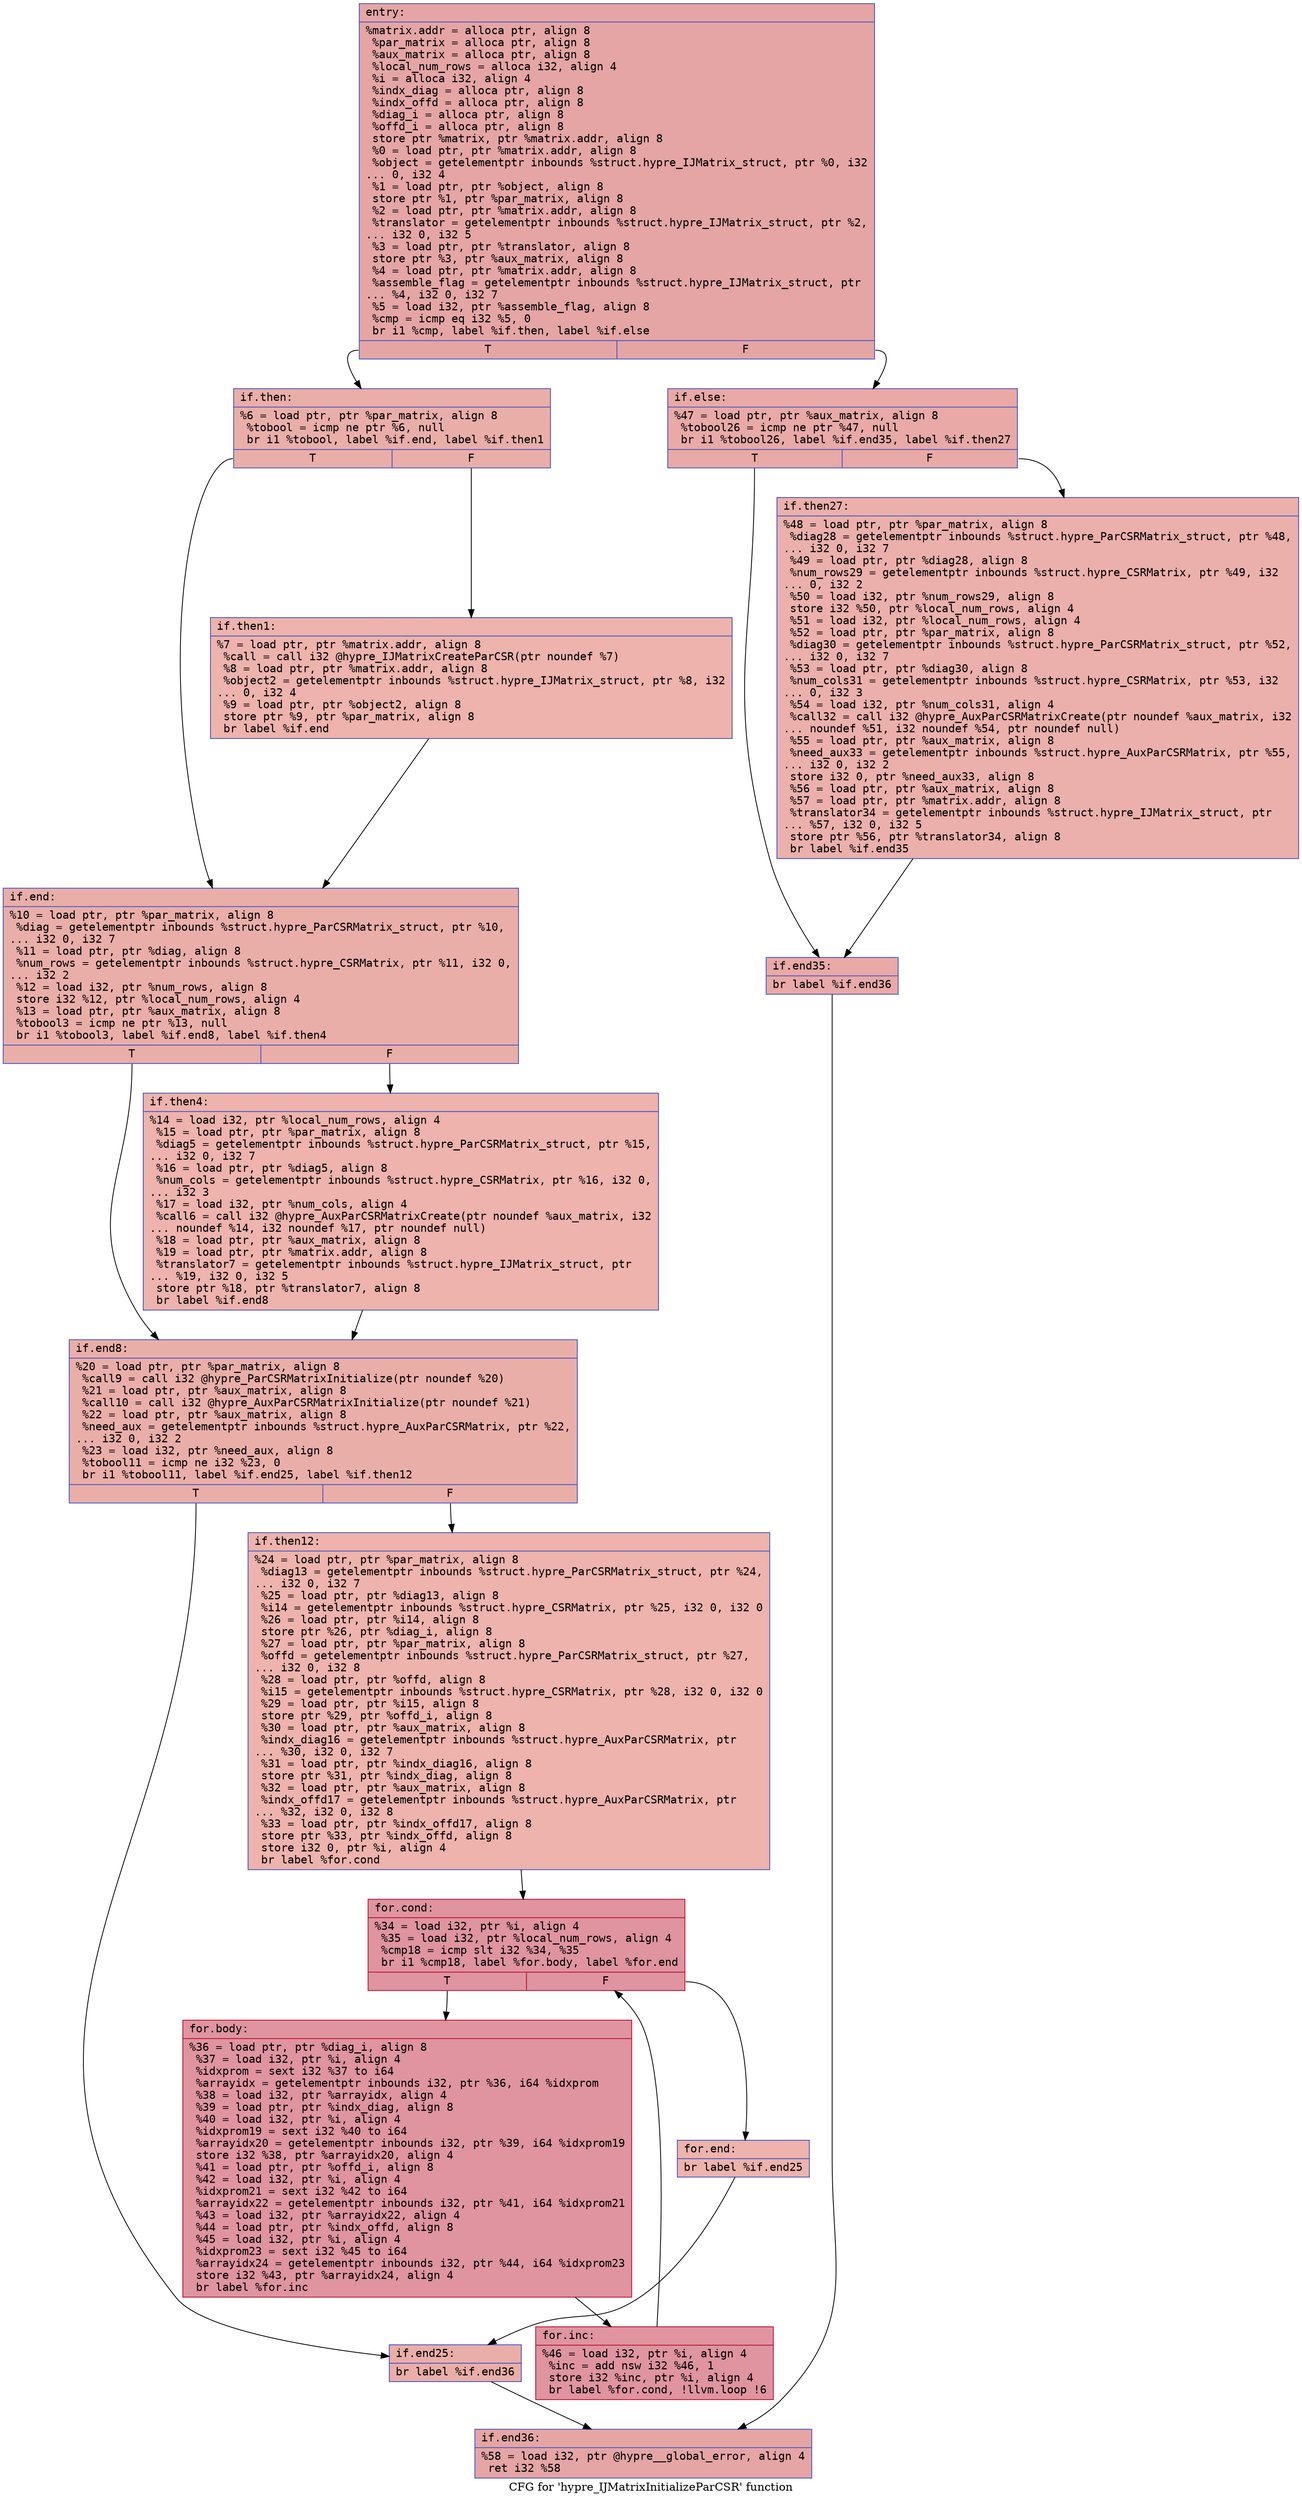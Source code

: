 digraph "CFG for 'hypre_IJMatrixInitializeParCSR' function" {
	label="CFG for 'hypre_IJMatrixInitializeParCSR' function";

	Node0x564083258a90 [shape=record,color="#3d50c3ff", style=filled, fillcolor="#c5333470" fontname="Courier",label="{entry:\l|  %matrix.addr = alloca ptr, align 8\l  %par_matrix = alloca ptr, align 8\l  %aux_matrix = alloca ptr, align 8\l  %local_num_rows = alloca i32, align 4\l  %i = alloca i32, align 4\l  %indx_diag = alloca ptr, align 8\l  %indx_offd = alloca ptr, align 8\l  %diag_i = alloca ptr, align 8\l  %offd_i = alloca ptr, align 8\l  store ptr %matrix, ptr %matrix.addr, align 8\l  %0 = load ptr, ptr %matrix.addr, align 8\l  %object = getelementptr inbounds %struct.hypre_IJMatrix_struct, ptr %0, i32\l... 0, i32 4\l  %1 = load ptr, ptr %object, align 8\l  store ptr %1, ptr %par_matrix, align 8\l  %2 = load ptr, ptr %matrix.addr, align 8\l  %translator = getelementptr inbounds %struct.hypre_IJMatrix_struct, ptr %2,\l... i32 0, i32 5\l  %3 = load ptr, ptr %translator, align 8\l  store ptr %3, ptr %aux_matrix, align 8\l  %4 = load ptr, ptr %matrix.addr, align 8\l  %assemble_flag = getelementptr inbounds %struct.hypre_IJMatrix_struct, ptr\l... %4, i32 0, i32 7\l  %5 = load i32, ptr %assemble_flag, align 8\l  %cmp = icmp eq i32 %5, 0\l  br i1 %cmp, label %if.then, label %if.else\l|{<s0>T|<s1>F}}"];
	Node0x564083258a90:s0 -> Node0x5640832599b0[tooltip="entry -> if.then\nProbability 37.50%" ];
	Node0x564083258a90:s1 -> Node0x564083259a20[tooltip="entry -> if.else\nProbability 62.50%" ];
	Node0x5640832599b0 [shape=record,color="#3d50c3ff", style=filled, fillcolor="#d0473d70" fontname="Courier",label="{if.then:\l|  %6 = load ptr, ptr %par_matrix, align 8\l  %tobool = icmp ne ptr %6, null\l  br i1 %tobool, label %if.end, label %if.then1\l|{<s0>T|<s1>F}}"];
	Node0x5640832599b0:s0 -> Node0x564083259c70[tooltip="if.then -> if.end\nProbability 62.50%" ];
	Node0x5640832599b0:s1 -> Node0x564083259ce0[tooltip="if.then -> if.then1\nProbability 37.50%" ];
	Node0x564083259ce0 [shape=record,color="#3d50c3ff", style=filled, fillcolor="#d6524470" fontname="Courier",label="{if.then1:\l|  %7 = load ptr, ptr %matrix.addr, align 8\l  %call = call i32 @hypre_IJMatrixCreateParCSR(ptr noundef %7)\l  %8 = load ptr, ptr %matrix.addr, align 8\l  %object2 = getelementptr inbounds %struct.hypre_IJMatrix_struct, ptr %8, i32\l... 0, i32 4\l  %9 = load ptr, ptr %object2, align 8\l  store ptr %9, ptr %par_matrix, align 8\l  br label %if.end\l}"];
	Node0x564083259ce0 -> Node0x564083259c70[tooltip="if.then1 -> if.end\nProbability 100.00%" ];
	Node0x564083259c70 [shape=record,color="#3d50c3ff", style=filled, fillcolor="#d0473d70" fontname="Courier",label="{if.end:\l|  %10 = load ptr, ptr %par_matrix, align 8\l  %diag = getelementptr inbounds %struct.hypre_ParCSRMatrix_struct, ptr %10,\l... i32 0, i32 7\l  %11 = load ptr, ptr %diag, align 8\l  %num_rows = getelementptr inbounds %struct.hypre_CSRMatrix, ptr %11, i32 0,\l... i32 2\l  %12 = load i32, ptr %num_rows, align 8\l  store i32 %12, ptr %local_num_rows, align 4\l  %13 = load ptr, ptr %aux_matrix, align 8\l  %tobool3 = icmp ne ptr %13, null\l  br i1 %tobool3, label %if.end8, label %if.then4\l|{<s0>T|<s1>F}}"];
	Node0x564083259c70:s0 -> Node0x56408325ab60[tooltip="if.end -> if.end8\nProbability 62.50%" ];
	Node0x564083259c70:s1 -> Node0x56408325abd0[tooltip="if.end -> if.then4\nProbability 37.50%" ];
	Node0x56408325abd0 [shape=record,color="#3d50c3ff", style=filled, fillcolor="#d6524470" fontname="Courier",label="{if.then4:\l|  %14 = load i32, ptr %local_num_rows, align 4\l  %15 = load ptr, ptr %par_matrix, align 8\l  %diag5 = getelementptr inbounds %struct.hypre_ParCSRMatrix_struct, ptr %15,\l... i32 0, i32 7\l  %16 = load ptr, ptr %diag5, align 8\l  %num_cols = getelementptr inbounds %struct.hypre_CSRMatrix, ptr %16, i32 0,\l... i32 3\l  %17 = load i32, ptr %num_cols, align 4\l  %call6 = call i32 @hypre_AuxParCSRMatrixCreate(ptr noundef %aux_matrix, i32\l... noundef %14, i32 noundef %17, ptr noundef null)\l  %18 = load ptr, ptr %aux_matrix, align 8\l  %19 = load ptr, ptr %matrix.addr, align 8\l  %translator7 = getelementptr inbounds %struct.hypre_IJMatrix_struct, ptr\l... %19, i32 0, i32 5\l  store ptr %18, ptr %translator7, align 8\l  br label %if.end8\l}"];
	Node0x56408325abd0 -> Node0x56408325ab60[tooltip="if.then4 -> if.end8\nProbability 100.00%" ];
	Node0x56408325ab60 [shape=record,color="#3d50c3ff", style=filled, fillcolor="#d0473d70" fontname="Courier",label="{if.end8:\l|  %20 = load ptr, ptr %par_matrix, align 8\l  %call9 = call i32 @hypre_ParCSRMatrixInitialize(ptr noundef %20)\l  %21 = load ptr, ptr %aux_matrix, align 8\l  %call10 = call i32 @hypre_AuxParCSRMatrixInitialize(ptr noundef %21)\l  %22 = load ptr, ptr %aux_matrix, align 8\l  %need_aux = getelementptr inbounds %struct.hypre_AuxParCSRMatrix, ptr %22,\l... i32 0, i32 2\l  %23 = load i32, ptr %need_aux, align 8\l  %tobool11 = icmp ne i32 %23, 0\l  br i1 %tobool11, label %if.end25, label %if.then12\l|{<s0>T|<s1>F}}"];
	Node0x56408325ab60:s0 -> Node0x56408325bc40[tooltip="if.end8 -> if.end25\nProbability 62.50%" ];
	Node0x56408325ab60:s1 -> Node0x56408325bd20[tooltip="if.end8 -> if.then12\nProbability 37.50%" ];
	Node0x56408325bd20 [shape=record,color="#3d50c3ff", style=filled, fillcolor="#d6524470" fontname="Courier",label="{if.then12:\l|  %24 = load ptr, ptr %par_matrix, align 8\l  %diag13 = getelementptr inbounds %struct.hypre_ParCSRMatrix_struct, ptr %24,\l... i32 0, i32 7\l  %25 = load ptr, ptr %diag13, align 8\l  %i14 = getelementptr inbounds %struct.hypre_CSRMatrix, ptr %25, i32 0, i32 0\l  %26 = load ptr, ptr %i14, align 8\l  store ptr %26, ptr %diag_i, align 8\l  %27 = load ptr, ptr %par_matrix, align 8\l  %offd = getelementptr inbounds %struct.hypre_ParCSRMatrix_struct, ptr %27,\l... i32 0, i32 8\l  %28 = load ptr, ptr %offd, align 8\l  %i15 = getelementptr inbounds %struct.hypre_CSRMatrix, ptr %28, i32 0, i32 0\l  %29 = load ptr, ptr %i15, align 8\l  store ptr %29, ptr %offd_i, align 8\l  %30 = load ptr, ptr %aux_matrix, align 8\l  %indx_diag16 = getelementptr inbounds %struct.hypre_AuxParCSRMatrix, ptr\l... %30, i32 0, i32 7\l  %31 = load ptr, ptr %indx_diag16, align 8\l  store ptr %31, ptr %indx_diag, align 8\l  %32 = load ptr, ptr %aux_matrix, align 8\l  %indx_offd17 = getelementptr inbounds %struct.hypre_AuxParCSRMatrix, ptr\l... %32, i32 0, i32 8\l  %33 = load ptr, ptr %indx_offd17, align 8\l  store ptr %33, ptr %indx_offd, align 8\l  store i32 0, ptr %i, align 4\l  br label %for.cond\l}"];
	Node0x56408325bd20 -> Node0x56408325cc30[tooltip="if.then12 -> for.cond\nProbability 100.00%" ];
	Node0x56408325cc30 [shape=record,color="#b70d28ff", style=filled, fillcolor="#b70d2870" fontname="Courier",label="{for.cond:\l|  %34 = load i32, ptr %i, align 4\l  %35 = load i32, ptr %local_num_rows, align 4\l  %cmp18 = icmp slt i32 %34, %35\l  br i1 %cmp18, label %for.body, label %for.end\l|{<s0>T|<s1>F}}"];
	Node0x56408325cc30:s0 -> Node0x56408325ced0[tooltip="for.cond -> for.body\nProbability 96.88%" ];
	Node0x56408325cc30:s1 -> Node0x56408325cf50[tooltip="for.cond -> for.end\nProbability 3.12%" ];
	Node0x56408325ced0 [shape=record,color="#b70d28ff", style=filled, fillcolor="#b70d2870" fontname="Courier",label="{for.body:\l|  %36 = load ptr, ptr %diag_i, align 8\l  %37 = load i32, ptr %i, align 4\l  %idxprom = sext i32 %37 to i64\l  %arrayidx = getelementptr inbounds i32, ptr %36, i64 %idxprom\l  %38 = load i32, ptr %arrayidx, align 4\l  %39 = load ptr, ptr %indx_diag, align 8\l  %40 = load i32, ptr %i, align 4\l  %idxprom19 = sext i32 %40 to i64\l  %arrayidx20 = getelementptr inbounds i32, ptr %39, i64 %idxprom19\l  store i32 %38, ptr %arrayidx20, align 4\l  %41 = load ptr, ptr %offd_i, align 8\l  %42 = load i32, ptr %i, align 4\l  %idxprom21 = sext i32 %42 to i64\l  %arrayidx22 = getelementptr inbounds i32, ptr %41, i64 %idxprom21\l  %43 = load i32, ptr %arrayidx22, align 4\l  %44 = load ptr, ptr %indx_offd, align 8\l  %45 = load i32, ptr %i, align 4\l  %idxprom23 = sext i32 %45 to i64\l  %arrayidx24 = getelementptr inbounds i32, ptr %44, i64 %idxprom23\l  store i32 %43, ptr %arrayidx24, align 4\l  br label %for.inc\l}"];
	Node0x56408325ced0 -> Node0x56408325e2e0[tooltip="for.body -> for.inc\nProbability 100.00%" ];
	Node0x56408325e2e0 [shape=record,color="#b70d28ff", style=filled, fillcolor="#b70d2870" fontname="Courier",label="{for.inc:\l|  %46 = load i32, ptr %i, align 4\l  %inc = add nsw i32 %46, 1\l  store i32 %inc, ptr %i, align 4\l  br label %for.cond, !llvm.loop !6\l}"];
	Node0x56408325e2e0 -> Node0x56408325cc30[tooltip="for.inc -> for.cond\nProbability 100.00%" ];
	Node0x56408325cf50 [shape=record,color="#3d50c3ff", style=filled, fillcolor="#d6524470" fontname="Courier",label="{for.end:\l|  br label %if.end25\l}"];
	Node0x56408325cf50 -> Node0x56408325bc40[tooltip="for.end -> if.end25\nProbability 100.00%" ];
	Node0x56408325bc40 [shape=record,color="#3d50c3ff", style=filled, fillcolor="#d0473d70" fontname="Courier",label="{if.end25:\l|  br label %if.end36\l}"];
	Node0x56408325bc40 -> Node0x56408325e7c0[tooltip="if.end25 -> if.end36\nProbability 100.00%" ];
	Node0x564083259a20 [shape=record,color="#3d50c3ff", style=filled, fillcolor="#ca3b3770" fontname="Courier",label="{if.else:\l|  %47 = load ptr, ptr %aux_matrix, align 8\l  %tobool26 = icmp ne ptr %47, null\l  br i1 %tobool26, label %if.end35, label %if.then27\l|{<s0>T|<s1>F}}"];
	Node0x564083259a20:s0 -> Node0x56408325f200[tooltip="if.else -> if.end35\nProbability 62.50%" ];
	Node0x564083259a20:s1 -> Node0x56408325f280[tooltip="if.else -> if.then27\nProbability 37.50%" ];
	Node0x56408325f280 [shape=record,color="#3d50c3ff", style=filled, fillcolor="#d24b4070" fontname="Courier",label="{if.then27:\l|  %48 = load ptr, ptr %par_matrix, align 8\l  %diag28 = getelementptr inbounds %struct.hypre_ParCSRMatrix_struct, ptr %48,\l... i32 0, i32 7\l  %49 = load ptr, ptr %diag28, align 8\l  %num_rows29 = getelementptr inbounds %struct.hypre_CSRMatrix, ptr %49, i32\l... 0, i32 2\l  %50 = load i32, ptr %num_rows29, align 8\l  store i32 %50, ptr %local_num_rows, align 4\l  %51 = load i32, ptr %local_num_rows, align 4\l  %52 = load ptr, ptr %par_matrix, align 8\l  %diag30 = getelementptr inbounds %struct.hypre_ParCSRMatrix_struct, ptr %52,\l... i32 0, i32 7\l  %53 = load ptr, ptr %diag30, align 8\l  %num_cols31 = getelementptr inbounds %struct.hypre_CSRMatrix, ptr %53, i32\l... 0, i32 3\l  %54 = load i32, ptr %num_cols31, align 4\l  %call32 = call i32 @hypre_AuxParCSRMatrixCreate(ptr noundef %aux_matrix, i32\l... noundef %51, i32 noundef %54, ptr noundef null)\l  %55 = load ptr, ptr %aux_matrix, align 8\l  %need_aux33 = getelementptr inbounds %struct.hypre_AuxParCSRMatrix, ptr %55,\l... i32 0, i32 2\l  store i32 0, ptr %need_aux33, align 8\l  %56 = load ptr, ptr %aux_matrix, align 8\l  %57 = load ptr, ptr %matrix.addr, align 8\l  %translator34 = getelementptr inbounds %struct.hypre_IJMatrix_struct, ptr\l... %57, i32 0, i32 5\l  store ptr %56, ptr %translator34, align 8\l  br label %if.end35\l}"];
	Node0x56408325f280 -> Node0x56408325f200[tooltip="if.then27 -> if.end35\nProbability 100.00%" ];
	Node0x56408325f200 [shape=record,color="#3d50c3ff", style=filled, fillcolor="#ca3b3770" fontname="Courier",label="{if.end35:\l|  br label %if.end36\l}"];
	Node0x56408325f200 -> Node0x56408325e7c0[tooltip="if.end35 -> if.end36\nProbability 100.00%" ];
	Node0x56408325e7c0 [shape=record,color="#3d50c3ff", style=filled, fillcolor="#c5333470" fontname="Courier",label="{if.end36:\l|  %58 = load i32, ptr @hypre__global_error, align 4\l  ret i32 %58\l}"];
}
